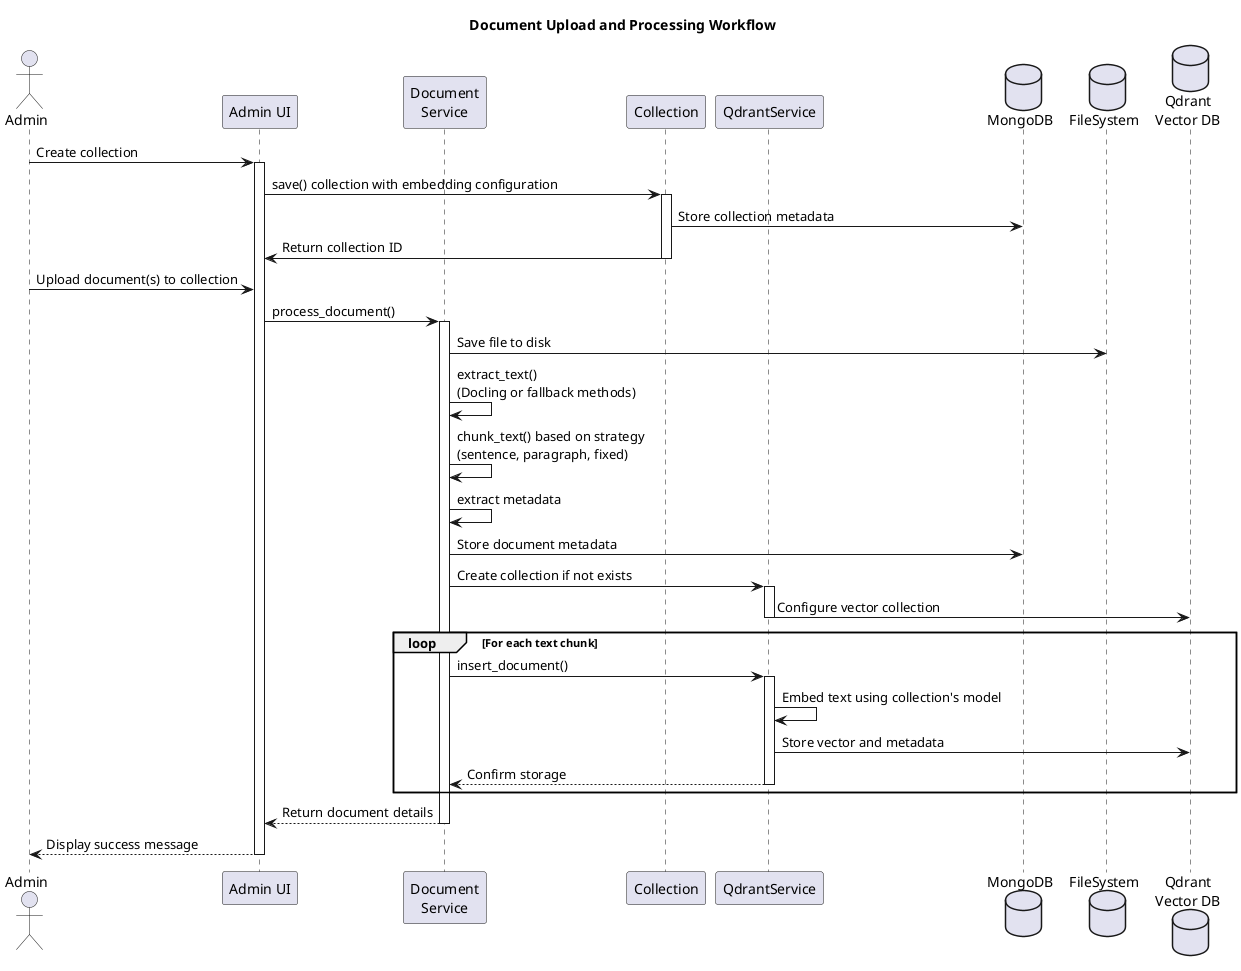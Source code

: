 @startuml Document Upload and Processing Workflow
actor Admin
participant "Admin UI" as UI
participant "Document\nService" as DocService
participant "Collection" as Collection
participant "QdrantService" as Qdrant
database "MongoDB" as MongoDB
database "FileSystem" as FS
database "Qdrant\nVector DB" as QdrantDB

title Document Upload and Processing Workflow

Admin -> UI: Create collection
activate UI
UI -> Collection: save() collection with embedding configuration
activate Collection
Collection -> MongoDB: Store collection metadata
Collection -> UI: Return collection ID
deactivate Collection

Admin -> UI: Upload document(s) to collection
UI -> DocService: process_document()
activate DocService

' File saving
DocService -> FS: Save file to disk
DocService -> DocService: extract_text()\n(Docling or fallback methods)

' Text processing
DocService -> DocService: chunk_text() based on strategy\n(sentence, paragraph, fixed)
DocService -> DocService: extract metadata

' Document storage
DocService -> MongoDB: Store document metadata

' Vector processing
DocService -> Qdrant: Create collection if not exists
activate Qdrant
Qdrant -> QdrantDB: Configure vector collection
deactivate Qdrant

loop For each text chunk
    DocService -> Qdrant: insert_document()
    activate Qdrant
    Qdrant -> Qdrant: Embed text using collection's model
    Qdrant -> QdrantDB: Store vector and metadata
    Qdrant --> DocService: Confirm storage
    deactivate Qdrant
end

DocService --> UI: Return document details
deactivate DocService
UI --> Admin: Display success message
deactivate UI
@enduml

@startuml RAG Query Workflow
actor User
participant "UI" as UI
participant "RAGService" as RAG
participant "DocumentService" as DocService
participant "QdrantService" as Qdrant
participant "PromptTemplateService" as Template
participant "LLMService" as LLM
database "Qdrant\nVector DB" as QdrantDB

title RAG (Retrieval-Augmented Generation) Query Workflow

User -> UI: Submit query with collection
activate UI
UI -> RAG: process_query()
activate RAG

' Retrieve relevant context
RAG -> DocService: search_documents()
activate DocService
DocService -> Qdrant: search()
activate Qdrant
Qdrant -> Qdrant: Embed query using collection's model
Qdrant -> QdrantDB: Vector similarity search
QdrantDB --> Qdrant: Return matching documents
Qdrant --> DocService: Return search results with scores
deactivate Qdrant
DocService --> RAG: Return formatted search results
deactivate DocService

' Format context for prompt
RAG -> Template: format_context()
activate Template
Template --> RAG: Return formatted context
deactivate Template

' Check for conversation context
alt Has conversation context
    RAG -> RAG: Add system message if needed
    RAG -> LLM: generate_chat_response()
else No conversation context
    RAG -> LLM: generate_response()
end
activate LLM
LLM --> RAG: Return LLM response
deactivate LLM

' Format final response
RAG -> RAG: Format response with context & citations
RAG --> UI: Return response with sources
deactivate RAG

UI --> User: Display response with citation links
deactivate UI
@enduml

@startuml Agent Search Workflow
actor User
participant "UI" as UI
participant "AgentSearchService" as Agent
participant "DocumentService" as DocService
participant "QdrantService" as Qdrant
participant "LLMService" as LLM
database "Qdrant\nVector DB" as QdrantDB

title Agent Search Workflow

User -> UI: Submit query with collection\n(Agent search enabled)
activate UI
UI -> Agent: process_query()
activate Agent

' Query decomposition
Agent -> LLM: _decompose_query()
activate LLM
LLM --> Agent: Return list of subqueries
deactivate LLM

loop For each subquery
    ' Process each subquery
    Agent -> DocService: search_documents()
    activate DocService
    DocService -> Qdrant: search()
    activate Qdrant
    Qdrant -> QdrantDB: Vector similarity search
    QdrantDB --> Qdrant: Return matching documents
    Qdrant --> DocService: Return search results
    deactivate Qdrant
    DocService --> Agent: Return formatted results
    deactivate DocService
    
    ' Store intermediate results
    Agent -> Agent: Store intermediate results
end

' Synthesize final answer
Agent -> LLM: _synthesize_answer()
activate LLM
LLM --> Agent: Return synthesized response
deactivate LLM

Agent --> UI: Return comprehensive response\nwith sources and reasoning
deactivate Agent

UI --> User: Display response with citation links
deactivate UI
@enduml

@startuml Web Search Workflow
actor User
participant "UI" as UI
participant "WebSearchAgentService" as WebAgent
participant "SearXNGService" as SearXNG
participant "LLMService" as LLM
database "SearXNG\nMetasearch" as SearXNGServer

title Web Search Workflow

User -> UI: Submit query\n(Web search enabled)
activate UI
UI -> WebAgent: process_query()
activate WebAgent

alt Direct Strategy
    ' Query decomposition
    WebAgent -> LLM: _decompose_query()
    activate LLM
    LLM --> WebAgent: Return list of subqueries
    deactivate LLM
else Informed Strategy
    ' Initial search to inform subqueries
    WebAgent -> SearXNG: process_query()
    activate SearXNG
    SearXNG -> SearXNGServer: Search web for query
    SearXNGServer --> SearXNG: Return search results
    SearXNG -> LLM: Generate response from results
    activate LLM
    LLM --> SearXNG: Return initial response
    deactivate LLM
    SearXNG --> WebAgent: Return initial results
    deactivate SearXNG
    
    ' Generate informed subqueries
    WebAgent -> LLM: _decompose_query_informed()
    activate LLM
    LLM --> WebAgent: Return list of subqueries
    deactivate LLM
end

' Process each subquery using web search
loop For each subquery
    WebAgent -> SearXNG: process_query()
    activate SearXNG
    SearXNG -> SearXNGServer: Search web for subquery
    SearXNGServer --> SearXNG: Return search results
    SearXNG -> LLM: Generate response from results
    activate LLM
    LLM --> SearXNG: Return response
    deactivate LLM
    SearXNG --> WebAgent: Return results with source links
    deactivate SearXNG
    
    ' Store intermediate results
    WebAgent -> WebAgent: Store intermediate results
end

' Synthesize final answer
WebAgent -> LLM: _synthesize_answer()
activate LLM
LLM --> WebAgent: Return synthesized response
deactivate LLM

WebAgent --> UI: Return comprehensive response\nwith web sources
deactivate WebAgent

UI --> User: Display response with citation links
deactivate UI
@enduml

@startuml Chat Workflow
actor User
participant "UI" as UI
participant "ChatRoutes" as Routes
participant "ChatService" as ChatService
participant "ChatModel" as Chat
participant "RAGService\nor WebSearchService" as Service
participant "LLMService" as LLM
database "MongoDB" as DB

title Chat Workflow

' Create new chat
User -> UI: Create new chat
activate UI
UI -> Routes: new_chat()
activate Routes
Routes -> Chat: create()
activate Chat
Chat -> ChatService: create_chat()
activate ChatService
ChatService -> DB: Store new chat
ChatService --> Chat: Return chat_id
deactivate ChatService
Chat --> Routes: Return chat
deactivate Chat
Routes --> UI: Return chat_id
deactivate Routes
UI --> User: Redirect to chat view
deactivate UI

' Submit query in chat
User -> UI: Submit query in chat
activate UI
UI -> Routes: chat_query()
activate Routes

' Add user message to chat
Routes -> Chat: add_message('user', query)
activate Chat
Chat -> ChatService: add_message()
activate ChatService
ChatService -> DB: Store user message
ChatService --> Chat: Confirm
deactivate ChatService
Chat --> Routes: Confirm
deactivate Chat

' Get previous chat context
Routes -> Chat: get_context()
activate Chat
Chat -> ChatService: get_chat_context()
activate ChatService
ChatService -> DB: Retrieve previous messages
ChatService --> Chat: Return formatted context
deactivate ChatService
Chat --> Routes: Return context
deactivate Chat

' Process query based on selected options
alt Web Search
    Routes -> Service: process_query() with conversation context
else Document Search
    Routes -> Service: process_query() with conversation context
end
activate Service
Service --> Routes: Stream response chunks
deactivate Service

' Stream response to UI
loop For each chunk
    Routes --> UI: Send SSE chunk
    UI --> User: Display incremental response
end

' Store assistant response
Routes -> Chat: add_message('assistant', response)
activate Chat
Chat -> ChatService: add_message()
activate ChatService
ChatService -> DB: Store assistant message
ChatService --> Chat: Confirm
deactivate ChatService
deactivate Chat

' Generate title for new chats
alt First message in chat
    Routes -> Chat: generate_title()
    activate Chat
    Chat -> ChatService: generate_chat_title()
    activate ChatService
    ChatService -> LLM: Generate title from first message
    activate LLM
    LLM --> ChatService: Return title
    deactivate LLM
    ChatService -> DB: Update chat title
    ChatService --> Chat: Return title
    deactivate ChatService
    Chat --> Routes: Confirm
    deactivate Chat
end

Routes --> UI: Send final response
deactivate Routes
UI --> User: Display complete response
deactivate UI
@enduml

@startuml Text Extraction and Chunking Workflow
participant "DocumentService" as DocService
participant "Docling" as Docling
participant "Fallback\nExtraction Tools" as Fallback

title Text Extraction and Chunking Workflow

-> DocService: extract_text(file_path, use_docling)
activate DocService

alt Using Docling
    DocService -> Docling: converter.convert()
    activate Docling
    Docling --> DocService: Return processed document
    deactivate Docling
    
    alt Successful extraction
        DocService -> DocService: Extract text from docling result
    else Extraction failed
        DocService -> Fallback: Fallback to basic extraction
        activate Fallback
    end
else Using Fallback Methods
    DocService -> Fallback: Use format-specific extraction
    activate Fallback
end

alt PDF Files
    Fallback -> Fallback: Extract with PdfReader
else Word Documents
    Fallback -> Fallback: Extract with python-docx
else PowerPoint
    Fallback -> Fallback: Extract with python-pptx
else Excel
    Fallback -> Fallback: Extract with pandas
else HTML
    Fallback -> Fallback: Extract with BeautifulSoup
else Markdown
    Fallback -> Fallback: Convert to HTML and extract with BeautifulSoup
else Plain Text
    Fallback -> Fallback: Read directly
end

Fallback --> DocService: Return extracted text
deactivate Fallback

DocService -> DocService: chunk_text(text, chunk_size, overlap, strategy)

alt Sentence Strategy
    DocService -> DocService: _chunk_by_sentence()
    note right: Split by sentence boundaries\nPreserve semantic units
else Paragraph Strategy
    DocService -> DocService: _chunk_by_paragraph()
    note right: Split by paragraph boundaries\nPreserve document structure
else Fixed Strategy
    DocService -> DocService: _chunk_fixed_size()
    note right: Split by character count\nSimplest approach
end

DocService -> DocService: Apply overlap between chunks

<- DocService: Return chunked text
deactivate DocService
@enduml

@startuml Vector Embedding and Storage Workflow
participant "DocumentService" as DocService
participant "QdrantService" as Qdrant
participant "Embedding\nProvider API" as EmbeddingAPI
database "Qdrant\nVector DB" as QdrantDB

title Vector Embedding and Storage Workflow

-> DocService: process_document()
activate DocService

DocService -> Qdrant: Check collection exists
activate Qdrant
alt Collection doesn't exist
    Qdrant -> Qdrant: get_vector_size()
    Qdrant -> EmbeddingAPI: Test embedding dimensions
    EmbeddingAPI --> Qdrant: Return vector dimensions
    Qdrant -> QdrantDB: Create collection
end
Qdrant --> DocService: Confirm collection exists
deactivate Qdrant

loop For each text chunk
    DocService -> Qdrant: insert_document()
    activate Qdrant
    
    Qdrant -> Qdrant: Generate point_id\nCreate metadata
    
    Qdrant -> EmbeddingAPI: Generate embedding vector
    activate EmbeddingAPI
    note right: Uses collection's configured\nembedding model
    EmbeddingAPI --> Qdrant: Return vector
    deactivate EmbeddingAPI
    
    Qdrant -> QdrantDB: Store point with vector and metadata
    QdrantDB --> Qdrant: Confirm storage
    
    Qdrant --> DocService: Confirm insertion
    deactivate Qdrant
end

<- DocService: Return processed document
deactivate DocService
@enduml

@startuml WebRAgent System Overview
actor User
actor Admin
database "MongoDB" as MongoDB
database "FileSystem" as FS
database "Qdrant\nVector DB" as QdrantDB
database "SearXNG\nMetasearch" as SearXNG

package "WebRAgent Application" {
    package "Document Management" {
        [DocumentService]
        [Collection Model]
        [Document Model]
    }
    
    package "Search Services" {
        [RAGService]
        [AgentSearchService]
        [WebSearchAgentService]
        [SearXNGService]
        [QdrantService]
    }
    
    package "Chat System" {
        [ChatService]
        [Chat Model]
    }
    
    package "LLM Integration" {
        [LLMService]
        [LLMFactory]
        [PromptTemplateService]
    }
    
    package "Routes" {
        [AdminRoutes]
        [ChatRoutes]
        [MainRoutes]
        [AuthRoutes]
    }
}

' User interactions
User --> [MainRoutes]: Query documents
User --> [ChatRoutes]: Chat with system
Admin --> [AdminRoutes]: Manage collections & documents

' Document workflows
[AdminRoutes] --> [DocumentService]: Process uploads
[DocumentService] --> FS: Store files
[DocumentService] --> [Document Model]: Store metadata
[Document Model] --> MongoDB: Persist
[DocumentService] --> [QdrantService]: Vector embeddings
[QdrantService] --> QdrantDB: Store vectors

' Query workflows
[MainRoutes] --> [RAGService]: Standard RAG query
[MainRoutes] --> [AgentSearchService]: Advanced document search
[MainRoutes] --> [WebSearchAgentService]: Web search
[RAGService] --> [DocumentService]: Retrieve context
[RAGService] --> [LLMService]: Generate responses
[AgentSearchService] --> [DocumentService]: Retrieve context
[AgentSearchService] --> [LLMService]: Decompose & synthesize
[WebSearchAgentService] --> [SearXNGService]: Web search
[SearXNGService] --> SearXNG: Meta-search
[WebSearchAgentService] --> [LLMService]: Decompose & synthesize

' Chat workflows
[ChatRoutes] --> [Chat Model]: Manage conversations
[Chat Model] --> [ChatService]: Persist messages
[ChatService] --> MongoDB: Store chats & messages
[ChatRoutes] --> [RAGService]: Process queries w/context
[ChatRoutes] --> [WebSearchAgentService]: Process web queries w/context

' LLM integration
[LLMService] <-- [LLMFactory]: Create provider-specific service
[PromptTemplateService] <-- [RAGService]: Format prompts
[PromptTemplateService] <-- [AgentSearchService]: Format prompts
@enduml